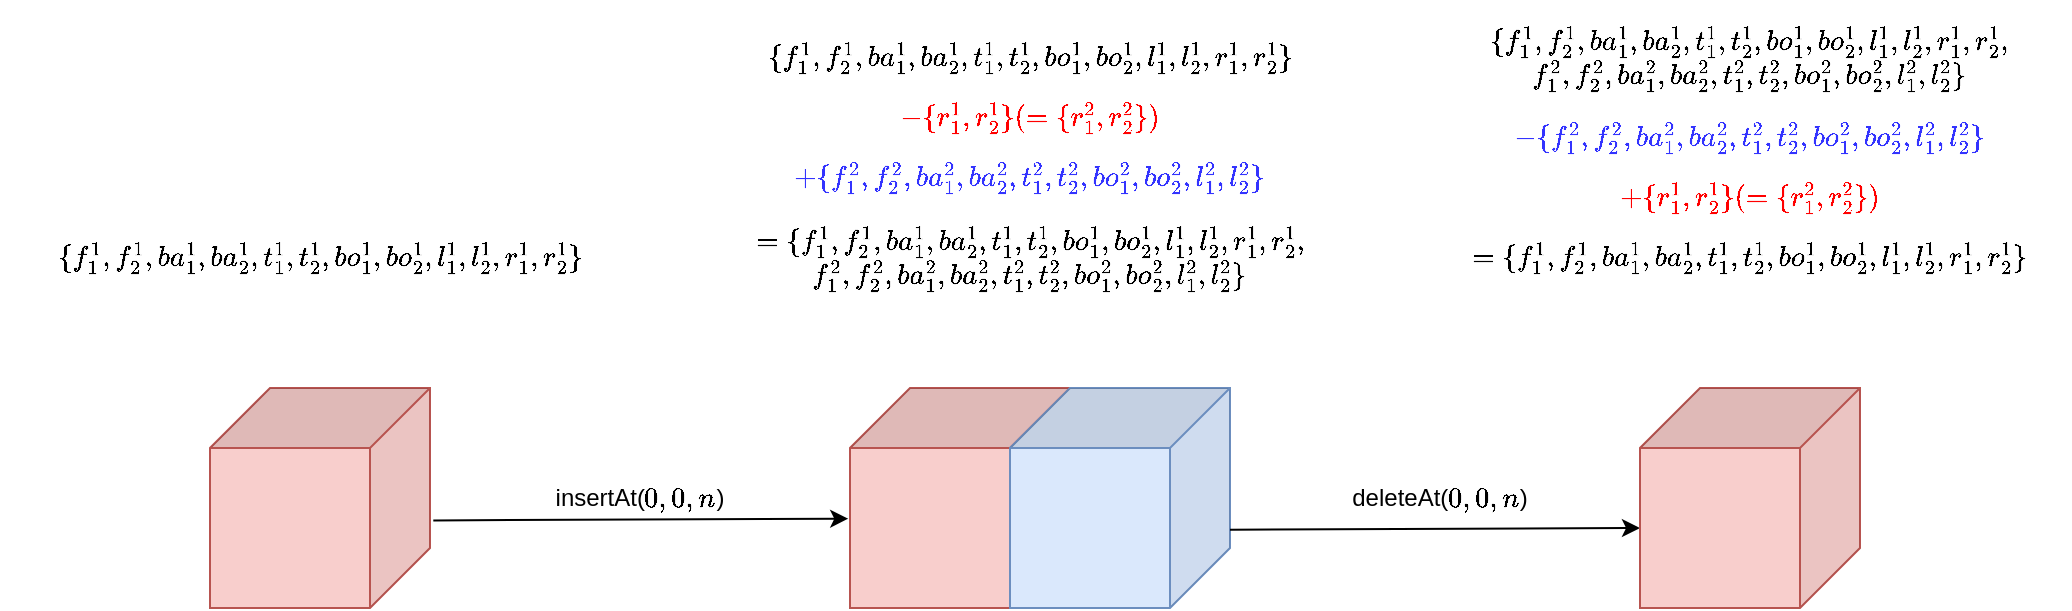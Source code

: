 <mxfile version="20.3.6" type="device"><diagram id="4eoJFx6lpEGUNpIOEzvl" name="Page-1"><mxGraphModel dx="2025" dy="653" grid="1" gridSize="10" guides="1" tooltips="1" connect="1" arrows="1" fold="1" page="1" pageScale="1" pageWidth="850" pageHeight="1100" math="1" shadow="0"><root><mxCell id="0"/><mxCell id="1" parent="0"/><mxCell id="4x-rQsVdrZr647-Uv9EC-1" value="" style="shape=cube;whiteSpace=wrap;html=1;boundedLbl=1;backgroundOutline=1;darkOpacity=0.05;darkOpacity2=0.1;size=30;rotation=90;fillColor=#f8cecc;strokeColor=#b85450;" vertex="1" parent="1"><mxGeometry x="40" y="330" width="110" height="110" as="geometry"/></mxCell><mxCell id="4x-rQsVdrZr647-Uv9EC-4" value="\(\{f_1^1, f_2^1, ba_1^1, ba_2^1, t_1^1, t_2^1, bo_1^1, bo_2^1, l_1^1, l_2^1, r_1^1, r_2^1\}\)" style="text;html=1;strokeColor=none;fillColor=none;align=center;verticalAlign=middle;whiteSpace=wrap;rounded=0;" vertex="1" parent="1"><mxGeometry x="-65" y="250" width="320" height="30" as="geometry"/></mxCell><mxCell id="4x-rQsVdrZr647-Uv9EC-5" value="" style="shape=cube;whiteSpace=wrap;html=1;boundedLbl=1;backgroundOutline=1;darkOpacity=0.05;darkOpacity2=0.1;size=30;rotation=90;fillColor=#f8cecc;strokeColor=#b85450;" vertex="1" parent="1"><mxGeometry x="360" y="330" width="110" height="110" as="geometry"/></mxCell><mxCell id="4x-rQsVdrZr647-Uv9EC-6" value="" style="shape=cube;whiteSpace=wrap;html=1;boundedLbl=1;backgroundOutline=1;darkOpacity=0.05;darkOpacity2=0.1;size=30;rotation=90;fillColor=#dae8fc;strokeColor=#6c8ebf;" vertex="1" parent="1"><mxGeometry x="440" y="330" width="110" height="110" as="geometry"/></mxCell><mxCell id="4x-rQsVdrZr647-Uv9EC-7" value="" style="endArrow=classic;html=1;rounded=0;fontColor=#FF0000;exitX=0.602;exitY=-0.015;exitDx=0;exitDy=0;exitPerimeter=0;entryX=0.594;entryY=1.008;entryDx=0;entryDy=0;entryPerimeter=0;" edge="1" parent="1" source="4x-rQsVdrZr647-Uv9EC-1" target="4x-rQsVdrZr647-Uv9EC-5"><mxGeometry width="50" height="50" relative="1" as="geometry"><mxPoint x="240" y="290" as="sourcePoint"/><mxPoint x="290" y="240" as="targetPoint"/></mxGeometry></mxCell><mxCell id="4x-rQsVdrZr647-Uv9EC-9" value="insertAt(\(0, 0, n\))" style="text;html=1;strokeColor=none;fillColor=none;align=center;verticalAlign=middle;whiteSpace=wrap;rounded=0;fontColor=#000000;" vertex="1" parent="1"><mxGeometry x="210" y="370" width="90" height="30" as="geometry"/></mxCell><mxCell id="4x-rQsVdrZr647-Uv9EC-10" value="\(\{f_1^1, f_2^1, ba_1^1, ba_2^1, t_1^1, t_2^1, bo_1^1, bo_2^1, l_1^1, l_2^1, r_1^1, r_2^1\}\)" style="text;html=1;strokeColor=none;fillColor=none;align=center;verticalAlign=middle;whiteSpace=wrap;rounded=0;" vertex="1" parent="1"><mxGeometry x="290" y="150" width="320" height="30" as="geometry"/></mxCell><mxCell id="4x-rQsVdrZr647-Uv9EC-11" value="&lt;font color=&quot;#FF0000&quot;&gt;\(- \{r_1^1, r_2^1\} (=\{r_1^2, r_2^2\})\)&lt;/font&gt;" style="text;html=1;strokeColor=none;fillColor=none;align=center;verticalAlign=middle;whiteSpace=wrap;rounded=0;" vertex="1" parent="1"><mxGeometry x="290" y="180" width="320" height="30" as="geometry"/></mxCell><mxCell id="4x-rQsVdrZr647-Uv9EC-12" value="&lt;font color=&quot;#3333FF&quot;&gt;\(+\{f_1^2, f_2^2, ba_1^2, ba_2^2, t_1^2, t_2^2, bo_1^2, bo_2^2, l_1^2, l_2^2\}\)&lt;/font&gt;" style="text;html=1;strokeColor=none;fillColor=none;align=center;verticalAlign=middle;whiteSpace=wrap;rounded=0;" vertex="1" parent="1"><mxGeometry x="290" y="210" width="320" height="30" as="geometry"/></mxCell><mxCell id="4x-rQsVdrZr647-Uv9EC-13" value="&lt;div&gt;\(=\{f_1^1, f_2^1, ba_1^1, ba_2^1, t_1^1, t_2^1, bo_1^1, bo_2^1, l_1^1, l_2^1, r_1^1, r_2^1,\)&lt;/div&gt;&lt;div&gt;\(f_1^2, f_2^2, ba_1^2, ba_2^2, t_1^2, t_2^2, bo_1^2, bo_2^2, l_1^2, l_2^2\}\)&lt;/div&gt;" style="text;html=1;strokeColor=none;fillColor=none;align=center;verticalAlign=middle;whiteSpace=wrap;rounded=0;" vertex="1" parent="1"><mxGeometry x="290" y="250" width="320" height="30" as="geometry"/></mxCell><mxCell id="4x-rQsVdrZr647-Uv9EC-14" value="" style="endArrow=classic;html=1;rounded=0;fontColor=#FF0000;exitX=0.602;exitY=-0.015;exitDx=0;exitDy=0;exitPerimeter=0;entryX=0;entryY=0;entryDx=70;entryDy=110;entryPerimeter=0;" edge="1" parent="1" target="4x-rQsVdrZr647-Uv9EC-15"><mxGeometry width="50" height="50" relative="1" as="geometry"><mxPoint x="550.0" y="400.88" as="sourcePoint"/><mxPoint x="757.47" y="400.0" as="targetPoint"/></mxGeometry></mxCell><mxCell id="4x-rQsVdrZr647-Uv9EC-15" value="" style="shape=cube;whiteSpace=wrap;html=1;boundedLbl=1;backgroundOutline=1;darkOpacity=0.05;darkOpacity2=0.1;size=30;rotation=90;fillColor=#f8cecc;strokeColor=#b85450;" vertex="1" parent="1"><mxGeometry x="755" y="330" width="110" height="110" as="geometry"/></mxCell><mxCell id="4x-rQsVdrZr647-Uv9EC-16" value="\(=\{f_1^1, f_2^1, ba_1^1, ba_2^1, t_1^1, t_2^1, bo_1^1, bo_2^1, l_1^1, l_2^1, r_1^1, r_2^1\}\)" style="text;html=1;strokeColor=none;fillColor=none;align=center;verticalAlign=middle;whiteSpace=wrap;rounded=0;" vertex="1" parent="1"><mxGeometry x="650" y="250" width="320" height="30" as="geometry"/></mxCell><mxCell id="4x-rQsVdrZr647-Uv9EC-17" value="&lt;div&gt;\(\{f_1^1, f_2^1, ba_1^1, ba_2^1, t_1^1, t_2^1, bo_1^1, bo_2^1, l_1^1, l_2^1, r_1^1, r_2^1,\)&lt;/div&gt;&lt;div&gt;\(f_1^2, f_2^2, ba_1^2, ba_2^2, t_1^2, t_2^2, bo_1^2, bo_2^2, l_1^2, l_2^2\}\)&lt;/div&gt;" style="text;html=1;strokeColor=none;fillColor=none;align=center;verticalAlign=middle;whiteSpace=wrap;rounded=0;" vertex="1" parent="1"><mxGeometry x="650" y="150" width="320" height="30" as="geometry"/></mxCell><mxCell id="4x-rQsVdrZr647-Uv9EC-18" value="&lt;font color=&quot;#FF0000&quot;&gt;\(+\{r_1^1, r_2^1\} (=\{r_1^2, r_2^2\})\)&lt;/font&gt;" style="text;html=1;strokeColor=none;fillColor=none;align=center;verticalAlign=middle;whiteSpace=wrap;rounded=0;" vertex="1" parent="1"><mxGeometry x="650" y="220" width="320" height="30" as="geometry"/></mxCell><mxCell id="4x-rQsVdrZr647-Uv9EC-19" value="&lt;font color=&quot;#3333FF&quot;&gt;\(-\{f_1^2, f_2^2, ba_1^2, ba_2^2, t_1^2, t_2^2, bo_1^2, bo_2^2, l_1^2, l_2^2\}\)&lt;/font&gt;" style="text;html=1;strokeColor=none;fillColor=none;align=center;verticalAlign=middle;whiteSpace=wrap;rounded=0;" vertex="1" parent="1"><mxGeometry x="650" y="190" width="320" height="30" as="geometry"/></mxCell><mxCell id="4x-rQsVdrZr647-Uv9EC-20" value="deleteAt(\(0, 0, n\))" style="text;html=1;strokeColor=none;fillColor=none;align=center;verticalAlign=middle;whiteSpace=wrap;rounded=0;fontColor=#000000;" vertex="1" parent="1"><mxGeometry x="610" y="370" width="90" height="30" as="geometry"/></mxCell></root></mxGraphModel></diagram></mxfile>
